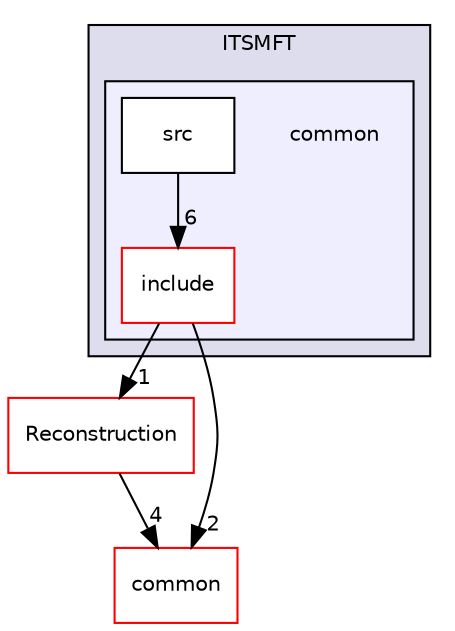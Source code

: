 digraph "/home/travis/build/AliceO2Group/AliceO2/DataFormats/Detectors/ITSMFT/common" {
  bgcolor=transparent;
  compound=true
  node [ fontsize="10", fontname="Helvetica"];
  edge [ labelfontsize="10", labelfontname="Helvetica"];
  subgraph clusterdir_ff53c4a4c37940dfaa1ef75e68c4ec2e {
    graph [ bgcolor="#ddddee", pencolor="black", label="ITSMFT" fontname="Helvetica", fontsize="10", URL="dir_ff53c4a4c37940dfaa1ef75e68c4ec2e.html"]
  subgraph clusterdir_a24d6d0829ce59989bf769e9c553cbcc {
    graph [ bgcolor="#eeeeff", pencolor="black", label="" URL="dir_a24d6d0829ce59989bf769e9c553cbcc.html"];
    dir_a24d6d0829ce59989bf769e9c553cbcc [shape=plaintext label="common"];
    dir_90228e13d7e50ca0627558c8e3e745e2 [shape=box label="include" color="red" fillcolor="white" style="filled" URL="dir_90228e13d7e50ca0627558c8e3e745e2.html"];
    dir_84cf8918fbd39c542962c3d1da206b49 [shape=box label="src" color="black" fillcolor="white" style="filled" URL="dir_84cf8918fbd39c542962c3d1da206b49.html"];
  }
  }
  dir_d269712cc31e133b892a3b3f6424741a [shape=box label="Reconstruction" color="red" URL="dir_d269712cc31e133b892a3b3f6424741a.html"];
  dir_7924ba4398ae4560cd37376e44666c6d [shape=box label="common" color="red" URL="dir_7924ba4398ae4560cd37376e44666c6d.html"];
  dir_d269712cc31e133b892a3b3f6424741a->dir_7924ba4398ae4560cd37376e44666c6d [headlabel="4", labeldistance=1.5 headhref="dir_000108_000056.html"];
  dir_90228e13d7e50ca0627558c8e3e745e2->dir_d269712cc31e133b892a3b3f6424741a [headlabel="1", labeldistance=1.5 headhref="dir_000073_000108.html"];
  dir_90228e13d7e50ca0627558c8e3e745e2->dir_7924ba4398ae4560cd37376e44666c6d [headlabel="2", labeldistance=1.5 headhref="dir_000073_000056.html"];
  dir_84cf8918fbd39c542962c3d1da206b49->dir_90228e13d7e50ca0627558c8e3e745e2 [headlabel="6", labeldistance=1.5 headhref="dir_000091_000073.html"];
}
